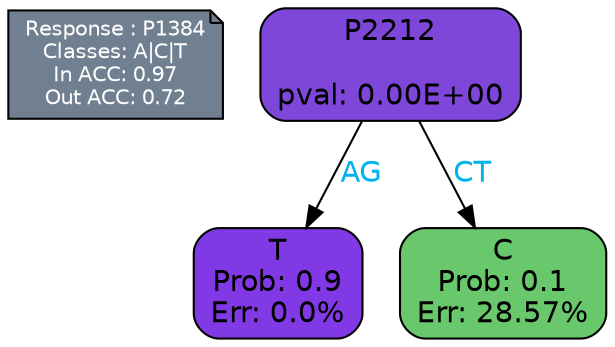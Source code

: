 digraph Tree {
node [shape=box, style="filled, rounded", color="black", fontname=helvetica] ;
graph [ranksep=equally, splines=polylines, bgcolor=transparent, dpi=600] ;
edge [fontname=helvetica] ;
LEGEND [label="Response : P1384
Classes: A|C|T
In ACC: 0.97
Out ACC: 0.72
",shape=note,align=left,style=filled,fillcolor="slategray",fontcolor="white",fontsize=10];1 [label="P2212

pval: 0.00E+00", fillcolor="#7e47d9"] ;
2 [label="T
Prob: 0.9
Err: 0.0%", fillcolor="#8139e5"] ;
3 [label="C
Prob: 0.1
Err: 28.57%", fillcolor="#6ac86c"] ;
1 -> 2 [label="AG",fontcolor=deepskyblue2] ;
1 -> 3 [label="CT",fontcolor=deepskyblue2] ;
{rank = same; 2;3;}{rank = same; LEGEND;1;}}
